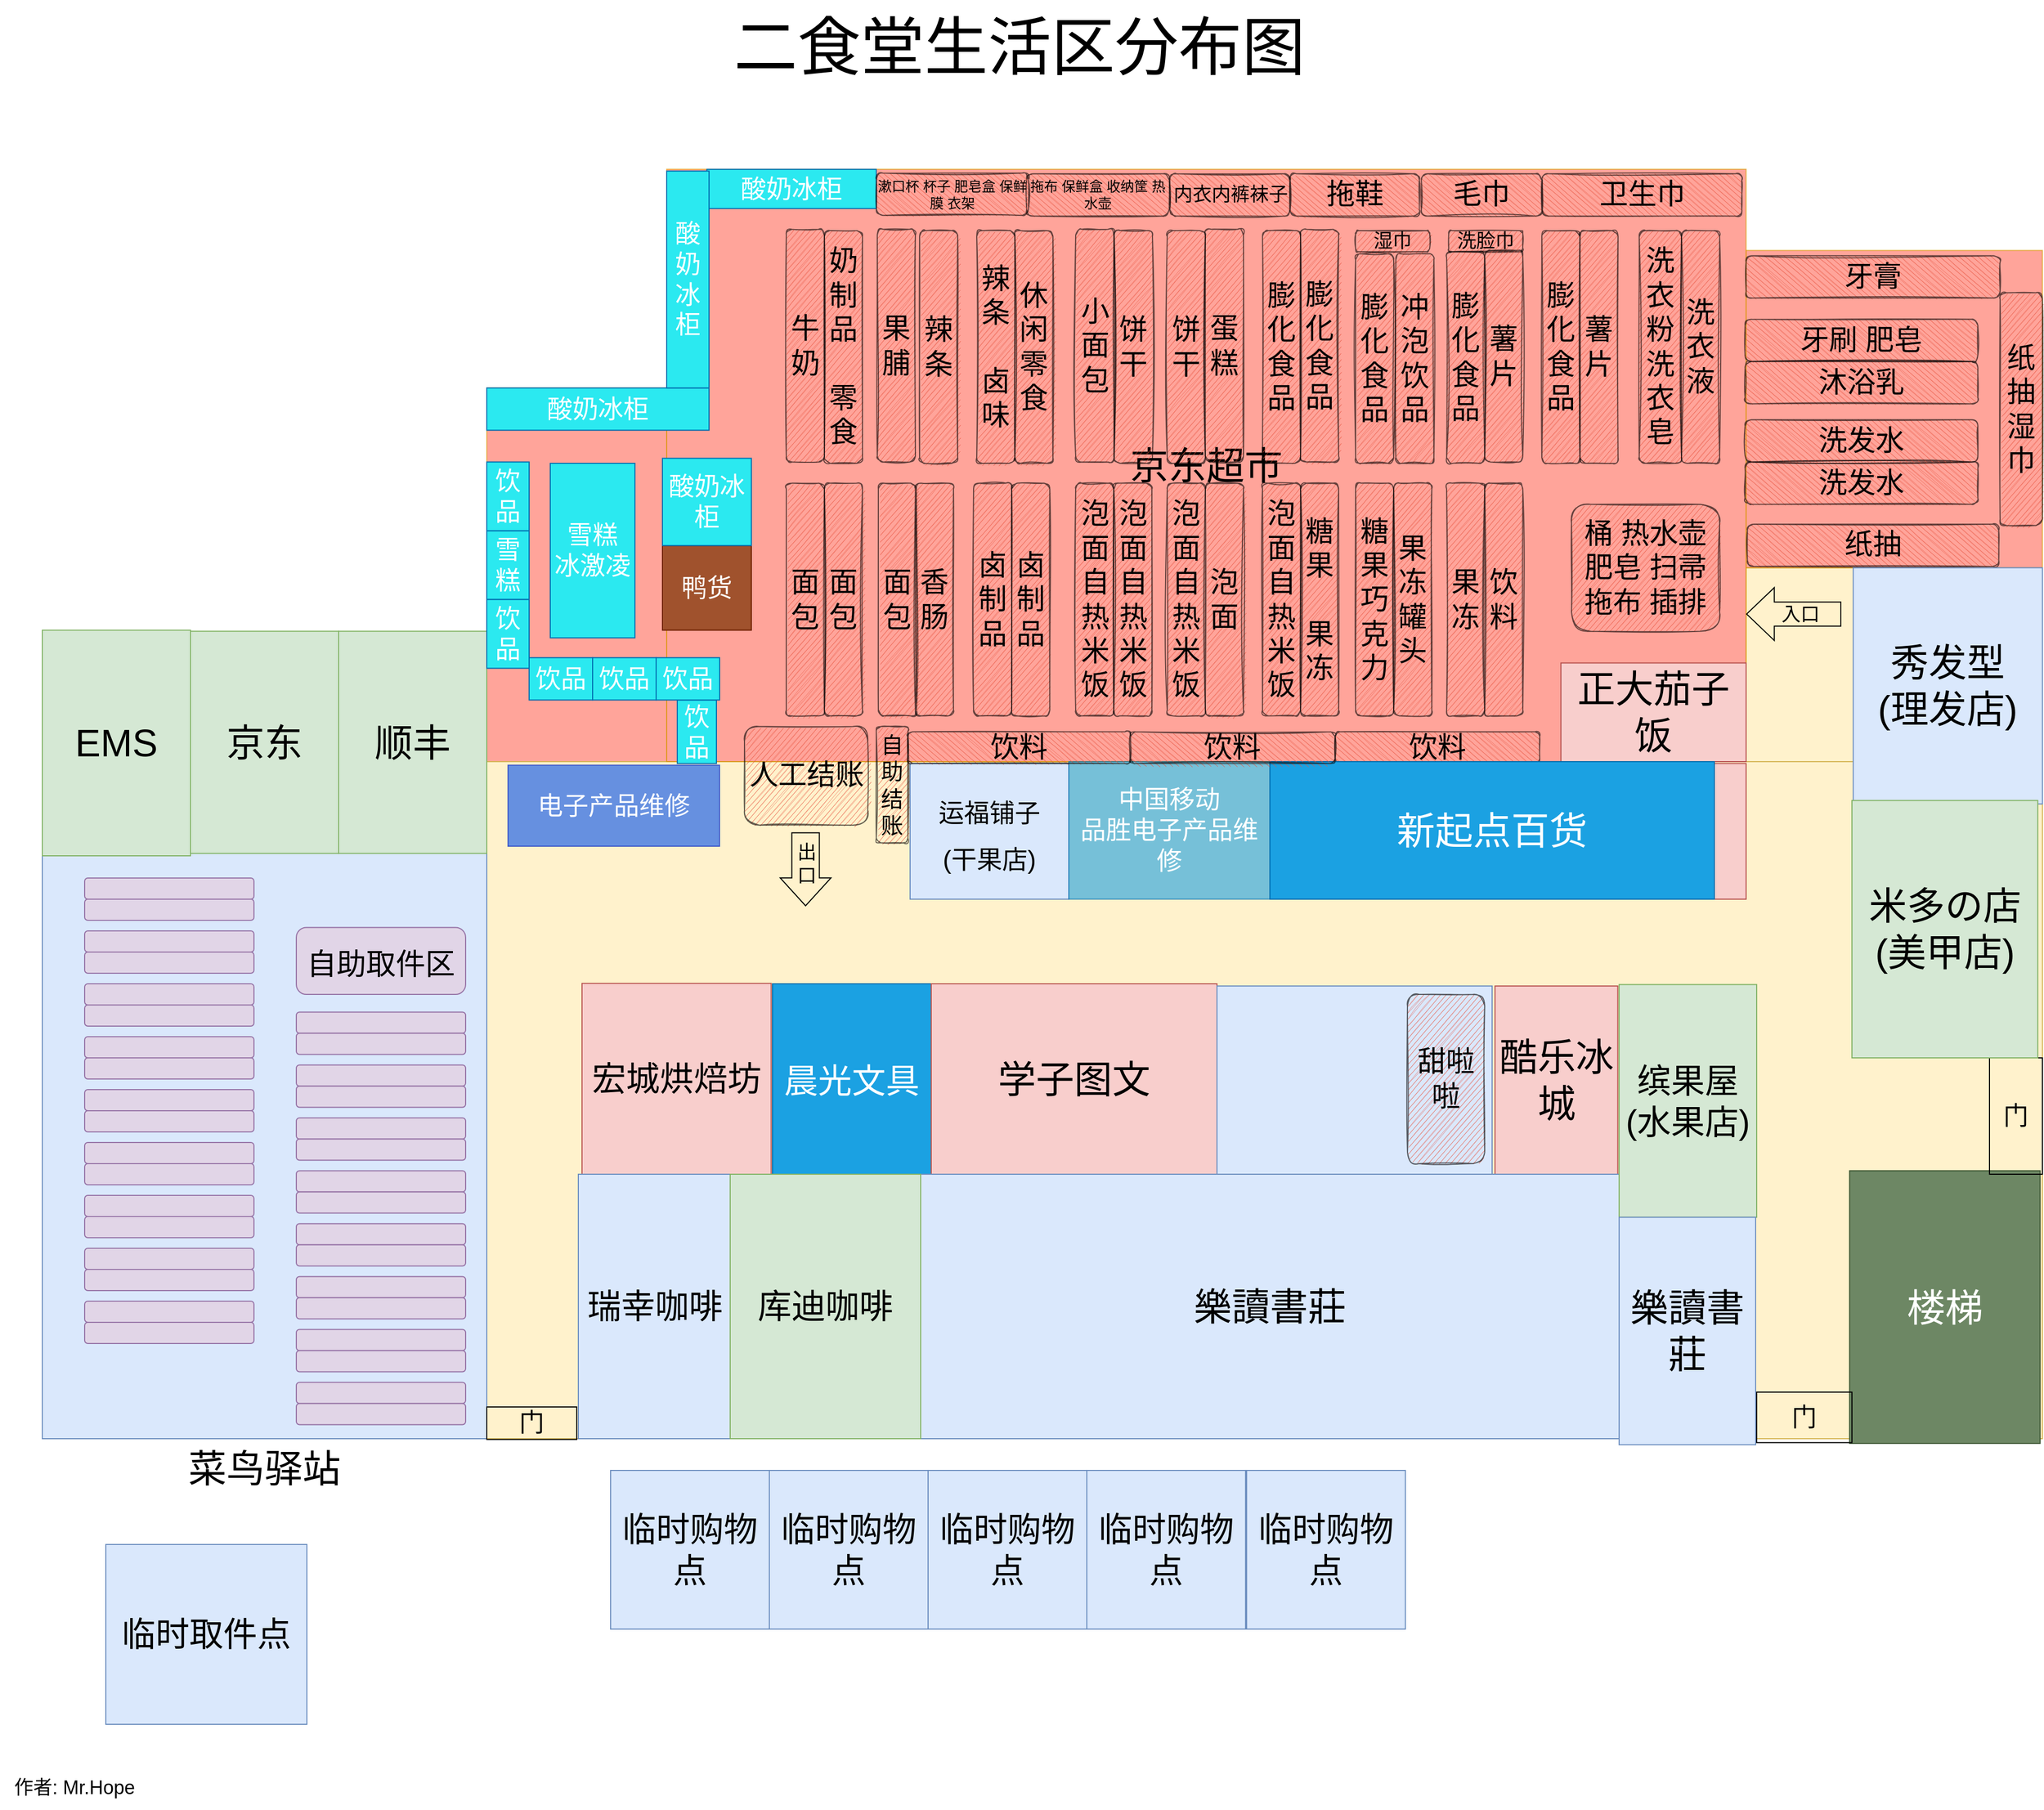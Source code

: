 <mxfile version="21.6.9" type="device">
  <diagram id="ftSBkCilWNvY00WkRWPh" name="第 1 页">
    <mxGraphModel dx="3053" dy="1843" grid="1" gridSize="10" guides="1" tooltips="1" connect="1" arrows="1" fold="1" page="1" pageScale="1" pageWidth="2000" pageHeight="1750" background="#FFFFFF" math="0" shadow="0">
      <root>
        <mxCell id="0" />
        <mxCell id="1" parent="0" />
        <mxCell id="GO4G7ff1l8cpLPmO6-v7-36" value="" style="rounded=0;whiteSpace=wrap;html=1;fontSize=36;fillColor=#FF6857;strokeColor=#d79b00;opacity=60;" parent="1" vertex="1">
          <mxGeometry x="480" y="406.72" width="170" height="373.28" as="geometry" />
        </mxCell>
        <mxCell id="KWFDjnMZD2PbxV3xAg0K-165" value="" style="rounded=0;whiteSpace=wrap;html=1;fillColor=#fff2cc;strokeColor=#d6b656;" parent="1" vertex="1">
          <mxGeometry x="1670" y="576.72" width="160" height="250" as="geometry" />
        </mxCell>
        <mxCell id="KWFDjnMZD2PbxV3xAg0K-2" value="" style="rounded=0;whiteSpace=wrap;html=1;fillColor=#fff2cc;strokeColor=#d6b656;" parent="1" vertex="1">
          <mxGeometry x="480" y="760" width="1470" height="640" as="geometry" />
        </mxCell>
        <mxCell id="KWFDjnMZD2PbxV3xAg0K-3" value="菜鸟驿站" style="rounded=0;whiteSpace=wrap;html=1;fillColor=#dae8fc;strokeColor=#6c8ebf;fontSize=36;labelPosition=center;verticalLabelPosition=bottom;align=center;verticalAlign=top;" parent="1" vertex="1">
          <mxGeometry x="60" y="640" width="420" height="760" as="geometry" />
        </mxCell>
        <mxCell id="KWFDjnMZD2PbxV3xAg0K-17" value="&lt;font style=&quot;font-size: 28px;&quot;&gt;自助取件区&lt;/font&gt;" style="rounded=1;whiteSpace=wrap;html=1;fontSize=36;fillColor=#e1d5e7;strokeColor=#9673a6;" parent="1" vertex="1">
          <mxGeometry x="300" y="916.72" width="160" height="63.28" as="geometry" />
        </mxCell>
        <mxCell id="KWFDjnMZD2PbxV3xAg0K-21" value="" style="rounded=1;whiteSpace=wrap;html=1;fontSize=36;fillColor=#e1d5e7;strokeColor=#9673a6;" parent="1" vertex="1">
          <mxGeometry x="300" y="996.72" width="160" height="20" as="geometry" />
        </mxCell>
        <mxCell id="KWFDjnMZD2PbxV3xAg0K-22" value="" style="rounded=1;whiteSpace=wrap;html=1;fontSize=36;fillColor=#e1d5e7;strokeColor=#9673a6;" parent="1" vertex="1">
          <mxGeometry x="300" y="1016.72" width="160" height="20" as="geometry" />
        </mxCell>
        <mxCell id="KWFDjnMZD2PbxV3xAg0K-23" value="" style="rounded=1;whiteSpace=wrap;html=1;fontSize=36;fillColor=#e1d5e7;strokeColor=#9673a6;" parent="1" vertex="1">
          <mxGeometry x="300" y="1046.72" width="160" height="20" as="geometry" />
        </mxCell>
        <mxCell id="KWFDjnMZD2PbxV3xAg0K-24" value="" style="rounded=1;whiteSpace=wrap;html=1;fontSize=36;fillColor=#e1d5e7;strokeColor=#9673a6;" parent="1" vertex="1">
          <mxGeometry x="300" y="1066.72" width="160" height="20" as="geometry" />
        </mxCell>
        <mxCell id="KWFDjnMZD2PbxV3xAg0K-25" value="" style="rounded=1;whiteSpace=wrap;html=1;fontSize=36;fillColor=#e1d5e7;strokeColor=#9673a6;" parent="1" vertex="1">
          <mxGeometry x="300" y="1096.72" width="160" height="20" as="geometry" />
        </mxCell>
        <mxCell id="KWFDjnMZD2PbxV3xAg0K-26" value="" style="rounded=1;whiteSpace=wrap;html=1;fontSize=36;fillColor=#e1d5e7;strokeColor=#9673a6;" parent="1" vertex="1">
          <mxGeometry x="300" y="1116.72" width="160" height="20" as="geometry" />
        </mxCell>
        <mxCell id="KWFDjnMZD2PbxV3xAg0K-29" value="" style="rounded=1;whiteSpace=wrap;html=1;fontSize=36;fillColor=#e1d5e7;strokeColor=#9673a6;" parent="1" vertex="1">
          <mxGeometry x="300" y="1146.72" width="160" height="20" as="geometry" />
        </mxCell>
        <mxCell id="KWFDjnMZD2PbxV3xAg0K-30" value="" style="rounded=1;whiteSpace=wrap;html=1;fontSize=36;fillColor=#e1d5e7;strokeColor=#9673a6;" parent="1" vertex="1">
          <mxGeometry x="300" y="1166.72" width="160" height="20" as="geometry" />
        </mxCell>
        <mxCell id="KWFDjnMZD2PbxV3xAg0K-33" value="京东" style="rounded=0;whiteSpace=wrap;html=1;fontSize=36;fillColor=#d5e8d4;strokeColor=#82b366;" parent="1" vertex="1">
          <mxGeometry x="200" y="636.72" width="140" height="210" as="geometry" />
        </mxCell>
        <mxCell id="KWFDjnMZD2PbxV3xAg0K-34" value="顺丰" style="rounded=0;whiteSpace=wrap;html=1;fontSize=36;fillColor=#d5e8d4;strokeColor=#82b366;" parent="1" vertex="1">
          <mxGeometry x="340" y="636.72" width="140" height="210" as="geometry" />
        </mxCell>
        <mxCell id="KWFDjnMZD2PbxV3xAg0K-36" value="宏城烘焙坊" style="rounded=0;whiteSpace=wrap;html=1;fontSize=32;fillColor=#f8cecc;strokeColor=#b85450;" parent="1" vertex="1">
          <mxGeometry x="570" y="969.61" width="178.75" height="180.39" as="geometry" />
        </mxCell>
        <mxCell id="KWFDjnMZD2PbxV3xAg0K-37" value="瑞幸咖啡" style="rounded=0;whiteSpace=wrap;html=1;fontSize=32;fillColor=#dae8fc;strokeColor=#6c8ebf;" parent="1" vertex="1">
          <mxGeometry x="566.5" y="1150" width="143.5" height="250" as="geometry" />
        </mxCell>
        <mxCell id="KWFDjnMZD2PbxV3xAg0K-38" value="京东超市" style="rounded=0;whiteSpace=wrap;html=1;fontSize=36;fillColor=#FF6857;strokeColor=#d79b00;opacity=60;" parent="1" vertex="1">
          <mxGeometry x="650" y="200" width="1020" height="560" as="geometry" />
        </mxCell>
        <mxCell id="KWFDjnMZD2PbxV3xAg0K-39" value="" style="shape=flexArrow;endArrow=classic;html=1;rounded=0;fontSize=36;endWidth=26.235;endSize=8.383;width=22.778;" parent="1" edge="1">
          <mxGeometry width="50" height="50" relative="1" as="geometry">
            <mxPoint x="1760" y="620.47" as="sourcePoint" />
            <mxPoint x="1670" y="620.47" as="targetPoint" />
          </mxGeometry>
        </mxCell>
        <mxCell id="KWFDjnMZD2PbxV3xAg0K-41" value="入口" style="edgeLabel;html=1;align=center;verticalAlign=middle;resizable=0;points=[];fontSize=18;labelBackgroundColor=none;" parent="KWFDjnMZD2PbxV3xAg0K-39" vertex="1" connectable="0">
          <mxGeometry x="0.305" relative="1" as="geometry">
            <mxPoint x="19" as="offset" />
          </mxGeometry>
        </mxCell>
        <mxCell id="KWFDjnMZD2PbxV3xAg0K-42" value="" style="shape=flexArrow;endArrow=classic;html=1;rounded=0;fontSize=36;endWidth=21;endSize=8.46;width=26;labelBackgroundColor=none;" parent="1" edge="1">
          <mxGeometry width="50" height="50" relative="1" as="geometry">
            <mxPoint x="781.25" y="826.72" as="sourcePoint" />
            <mxPoint x="781.25" y="896.72" as="targetPoint" />
          </mxGeometry>
        </mxCell>
        <mxCell id="KWFDjnMZD2PbxV3xAg0K-44" value="出&lt;br&gt;口" style="edgeLabel;html=1;align=center;verticalAlign=middle;resizable=0;points=[];fontSize=18;labelBackgroundColor=none;" parent="KWFDjnMZD2PbxV3xAg0K-42" vertex="1" connectable="0">
          <mxGeometry x="-0.491" y="2" relative="1" as="geometry">
            <mxPoint x="-2" y="12" as="offset" />
          </mxGeometry>
        </mxCell>
        <mxCell id="KWFDjnMZD2PbxV3xAg0K-47" value="EMS" style="rounded=0;whiteSpace=wrap;html=1;fontSize=36;fillColor=#d5e8d4;strokeColor=#82b366;" parent="1" vertex="1">
          <mxGeometry x="60" y="635.72" width="140" height="213.28" as="geometry" />
        </mxCell>
        <mxCell id="KWFDjnMZD2PbxV3xAg0K-49" value="" style="rounded=1;whiteSpace=wrap;html=1;fontSize=36;fillColor=#e1d5e7;strokeColor=#9673a6;" parent="1" vertex="1">
          <mxGeometry x="300" y="1196.72" width="160" height="20" as="geometry" />
        </mxCell>
        <mxCell id="KWFDjnMZD2PbxV3xAg0K-50" value="" style="rounded=1;whiteSpace=wrap;html=1;fontSize=36;fillColor=#e1d5e7;strokeColor=#9673a6;" parent="1" vertex="1">
          <mxGeometry x="300" y="1216.72" width="160" height="20" as="geometry" />
        </mxCell>
        <mxCell id="KWFDjnMZD2PbxV3xAg0K-51" value="" style="rounded=1;whiteSpace=wrap;html=1;fontSize=36;fillColor=#e1d5e7;strokeColor=#9673a6;" parent="1" vertex="1">
          <mxGeometry x="300" y="1246.72" width="160" height="20" as="geometry" />
        </mxCell>
        <mxCell id="KWFDjnMZD2PbxV3xAg0K-52" value="" style="rounded=1;whiteSpace=wrap;html=1;fontSize=36;fillColor=#e1d5e7;strokeColor=#9673a6;" parent="1" vertex="1">
          <mxGeometry x="300" y="1266.72" width="160" height="20" as="geometry" />
        </mxCell>
        <mxCell id="KWFDjnMZD2PbxV3xAg0K-53" value="" style="rounded=1;whiteSpace=wrap;html=1;fontSize=36;fillColor=#e1d5e7;strokeColor=#9673a6;" parent="1" vertex="1">
          <mxGeometry x="300" y="1296.72" width="160" height="20" as="geometry" />
        </mxCell>
        <mxCell id="KWFDjnMZD2PbxV3xAg0K-54" value="" style="rounded=1;whiteSpace=wrap;html=1;fontSize=36;fillColor=#e1d5e7;strokeColor=#9673a6;" parent="1" vertex="1">
          <mxGeometry x="300" y="1316.72" width="160" height="20" as="geometry" />
        </mxCell>
        <mxCell id="KWFDjnMZD2PbxV3xAg0K-76" value="" style="rounded=1;whiteSpace=wrap;html=1;fontSize=36;fillColor=#e1d5e7;strokeColor=#9673a6;" parent="1" vertex="1">
          <mxGeometry x="300" y="1346.72" width="160" height="20" as="geometry" />
        </mxCell>
        <mxCell id="KWFDjnMZD2PbxV3xAg0K-77" value="" style="rounded=1;whiteSpace=wrap;html=1;fontSize=36;fillColor=#e1d5e7;strokeColor=#9673a6;" parent="1" vertex="1">
          <mxGeometry x="300" y="1366.72" width="160" height="20" as="geometry" />
        </mxCell>
        <mxCell id="KWFDjnMZD2PbxV3xAg0K-79" value="" style="rounded=1;whiteSpace=wrap;html=1;fontSize=36;fillColor=#e1d5e7;strokeColor=#9673a6;" parent="1" vertex="1">
          <mxGeometry x="100" y="870" width="160" height="20" as="geometry" />
        </mxCell>
        <mxCell id="KWFDjnMZD2PbxV3xAg0K-80" value="" style="rounded=1;whiteSpace=wrap;html=1;fontSize=36;fillColor=#e1d5e7;strokeColor=#9673a6;" parent="1" vertex="1">
          <mxGeometry x="100" y="890" width="160" height="20" as="geometry" />
        </mxCell>
        <mxCell id="KWFDjnMZD2PbxV3xAg0K-81" value="" style="rounded=1;whiteSpace=wrap;html=1;fontSize=36;fillColor=#e1d5e7;strokeColor=#9673a6;" parent="1" vertex="1">
          <mxGeometry x="100" y="920" width="160" height="20" as="geometry" />
        </mxCell>
        <mxCell id="KWFDjnMZD2PbxV3xAg0K-82" value="" style="rounded=1;whiteSpace=wrap;html=1;fontSize=36;fillColor=#e1d5e7;strokeColor=#9673a6;" parent="1" vertex="1">
          <mxGeometry x="100" y="970" width="160" height="20" as="geometry" />
        </mxCell>
        <mxCell id="KWFDjnMZD2PbxV3xAg0K-83" value="" style="rounded=1;whiteSpace=wrap;html=1;fontSize=36;fillColor=#e1d5e7;strokeColor=#9673a6;" parent="1" vertex="1">
          <mxGeometry x="100" y="990" width="160" height="20" as="geometry" />
        </mxCell>
        <mxCell id="KWFDjnMZD2PbxV3xAg0K-84" value="" style="rounded=1;whiteSpace=wrap;html=1;fontSize=36;fillColor=#e1d5e7;strokeColor=#9673a6;" parent="1" vertex="1">
          <mxGeometry x="100" y="1020" width="160" height="20" as="geometry" />
        </mxCell>
        <mxCell id="KWFDjnMZD2PbxV3xAg0K-85" value="" style="rounded=1;whiteSpace=wrap;html=1;fontSize=36;fillColor=#e1d5e7;strokeColor=#9673a6;" parent="1" vertex="1">
          <mxGeometry x="100" y="1040" width="160" height="20" as="geometry" />
        </mxCell>
        <mxCell id="KWFDjnMZD2PbxV3xAg0K-86" value="" style="rounded=1;whiteSpace=wrap;html=1;fontSize=36;fillColor=#e1d5e7;strokeColor=#9673a6;" parent="1" vertex="1">
          <mxGeometry x="100" y="1070" width="160" height="20" as="geometry" />
        </mxCell>
        <mxCell id="KWFDjnMZD2PbxV3xAg0K-87" value="" style="rounded=1;whiteSpace=wrap;html=1;fontSize=36;fillColor=#e1d5e7;strokeColor=#9673a6;" parent="1" vertex="1">
          <mxGeometry x="100" y="1090" width="160" height="20" as="geometry" />
        </mxCell>
        <mxCell id="KWFDjnMZD2PbxV3xAg0K-89" value="" style="rounded=1;whiteSpace=wrap;html=1;fontSize=36;fillColor=#e1d5e7;strokeColor=#9673a6;" parent="1" vertex="1">
          <mxGeometry x="100" y="940" width="160" height="20" as="geometry" />
        </mxCell>
        <mxCell id="KWFDjnMZD2PbxV3xAg0K-90" value="" style="rounded=1;whiteSpace=wrap;html=1;fontSize=36;fillColor=#e1d5e7;strokeColor=#9673a6;" parent="1" vertex="1">
          <mxGeometry x="100" y="1120" width="160" height="20" as="geometry" />
        </mxCell>
        <mxCell id="KWFDjnMZD2PbxV3xAg0K-91" value="" style="rounded=1;whiteSpace=wrap;html=1;fontSize=36;fillColor=#e1d5e7;strokeColor=#9673a6;" parent="1" vertex="1">
          <mxGeometry x="100" y="1140" width="160" height="20" as="geometry" />
        </mxCell>
        <mxCell id="KWFDjnMZD2PbxV3xAg0K-92" value="" style="rounded=1;whiteSpace=wrap;html=1;fontSize=36;fillColor=#e1d5e7;strokeColor=#9673a6;" parent="1" vertex="1">
          <mxGeometry x="100" y="1170" width="160" height="20" as="geometry" />
        </mxCell>
        <mxCell id="KWFDjnMZD2PbxV3xAg0K-93" value="" style="rounded=1;whiteSpace=wrap;html=1;fontSize=36;fillColor=#e1d5e7;strokeColor=#9673a6;" parent="1" vertex="1">
          <mxGeometry x="100" y="1190" width="160" height="20" as="geometry" />
        </mxCell>
        <mxCell id="KWFDjnMZD2PbxV3xAg0K-94" value="" style="rounded=1;whiteSpace=wrap;html=1;fontSize=36;fillColor=#e1d5e7;strokeColor=#9673a6;" parent="1" vertex="1">
          <mxGeometry x="100" y="1220" width="160" height="20" as="geometry" />
        </mxCell>
        <mxCell id="KWFDjnMZD2PbxV3xAg0K-95" value="" style="rounded=1;whiteSpace=wrap;html=1;fontSize=36;fillColor=#e1d5e7;strokeColor=#9673a6;" parent="1" vertex="1">
          <mxGeometry x="100" y="1240" width="160" height="20" as="geometry" />
        </mxCell>
        <mxCell id="KWFDjnMZD2PbxV3xAg0K-96" value="" style="rounded=1;whiteSpace=wrap;html=1;fontSize=36;fillColor=#e1d5e7;strokeColor=#9673a6;" parent="1" vertex="1">
          <mxGeometry x="100" y="1270" width="160" height="20" as="geometry" />
        </mxCell>
        <mxCell id="KWFDjnMZD2PbxV3xAg0K-97" value="" style="rounded=1;whiteSpace=wrap;html=1;fontSize=36;fillColor=#e1d5e7;strokeColor=#9673a6;" parent="1" vertex="1">
          <mxGeometry x="100" y="1290" width="160" height="20" as="geometry" />
        </mxCell>
        <mxCell id="KWFDjnMZD2PbxV3xAg0K-117" value="&lt;font style=&quot;font-size: 18px;&quot;&gt;洗脸巾&lt;/font&gt;" style="rounded=1;whiteSpace=wrap;html=1;shadow=0;glass=0;sketch=1;fillStyle=auto;fontSize=18;fontColor=none;fillColor=#E85642;gradientColor=none;opacity=60;" parent="1" vertex="1">
          <mxGeometry x="1389" y="257.97" width="70" height="20" as="geometry" />
        </mxCell>
        <mxCell id="KWFDjnMZD2PbxV3xAg0K-118" value="膨化食品" style="rounded=1;whiteSpace=wrap;html=1;shadow=0;glass=0;sketch=1;fillStyle=auto;fontSize=27;fontColor=none;fillColor=#E85642;gradientColor=none;opacity=60;" parent="1" vertex="1">
          <mxGeometry x="1301" y="280" width="36" height="197.97" as="geometry" />
        </mxCell>
        <mxCell id="KWFDjnMZD2PbxV3xAg0K-128" value="" style="rounded=0;whiteSpace=wrap;html=1;fontSize=36;fillColor=#FF6857;strokeColor=#d79b00;opacity=60;" parent="1" vertex="1">
          <mxGeometry x="1670" y="276.72" width="280" height="300" as="geometry" />
        </mxCell>
        <mxCell id="KWFDjnMZD2PbxV3xAg0K-131" value="纸抽" style="rounded=1;whiteSpace=wrap;html=1;shadow=0;glass=0;sketch=1;fillStyle=auto;fontSize=27;fontColor=none;fillColor=#E85642;gradientColor=none;opacity=60;rotation=90;horizontal=0;" parent="1" vertex="1">
          <mxGeometry x="1770" y="436.72" width="40" height="237.5" as="geometry" />
        </mxCell>
        <mxCell id="KWFDjnMZD2PbxV3xAg0K-133" value="牙膏" style="rounded=1;whiteSpace=wrap;html=1;shadow=0;glass=0;sketch=1;fillStyle=auto;fontSize=27;fontColor=none;fillColor=#E85642;gradientColor=none;opacity=60;rotation=90;horizontal=0;" parent="1" vertex="1">
          <mxGeometry x="1770" y="181.72" width="40" height="240" as="geometry" />
        </mxCell>
        <mxCell id="KWFDjnMZD2PbxV3xAg0K-134" value="洗发水" style="rounded=1;whiteSpace=wrap;html=1;shadow=0;glass=0;sketch=1;fillStyle=auto;fontSize=27;fontColor=none;fillColor=#E85642;gradientColor=none;opacity=60;rotation=90;horizontal=0;" parent="1" vertex="1">
          <mxGeometry x="1759" y="386.72" width="40" height="220" as="geometry" />
        </mxCell>
        <mxCell id="KWFDjnMZD2PbxV3xAg0K-137" value="纸抽 湿巾" style="rounded=1;whiteSpace=wrap;html=1;shadow=0;glass=0;sketch=1;fillStyle=auto;fontSize=27;fontColor=none;fillColor=#E85642;gradientColor=none;opacity=60;" parent="1" vertex="1">
          <mxGeometry x="1910" y="316.72" width="40" height="220" as="geometry" />
        </mxCell>
        <mxCell id="KWFDjnMZD2PbxV3xAg0K-139" value="卫生巾" style="rounded=1;whiteSpace=wrap;html=1;shadow=0;glass=0;sketch=1;fillStyle=auto;fontSize=27;fontColor=none;fillColor=#E85642;gradientColor=none;opacity=60;rotation=90;horizontal=0;" parent="1" vertex="1">
          <mxGeometry x="1551.73" y="130" width="40" height="188.44" as="geometry" />
        </mxCell>
        <mxCell id="KWFDjnMZD2PbxV3xAg0K-140" value="毛巾" style="rounded=1;whiteSpace=wrap;html=1;shadow=0;glass=0;sketch=1;fillStyle=auto;fontSize=27;fontColor=none;fillColor=#E85642;gradientColor=none;opacity=60;rotation=90;horizontal=0;" parent="1" vertex="1">
          <mxGeometry x="1400" y="167.34" width="40" height="113.75" as="geometry" />
        </mxCell>
        <mxCell id="KWFDjnMZD2PbxV3xAg0K-141" value="拖布 保鲜盒 收纳筐 热水壶" style="rounded=1;whiteSpace=wrap;html=1;shadow=0;glass=0;sketch=1;fillStyle=auto;fontSize=13;fontColor=none;fillColor=#E85642;gradientColor=none;opacity=60;rotation=90;horizontal=0;" parent="1" vertex="1">
          <mxGeometry x="1037.5" y="156.88" width="40" height="134.68" as="geometry" />
        </mxCell>
        <mxCell id="KWFDjnMZD2PbxV3xAg0K-150" value="&lt;font style=&quot;font-size: 32px;&quot;&gt;晨光文具&lt;/font&gt;" style="rounded=0;whiteSpace=wrap;html=1;labelBackgroundColor=none;fontSize=36;fillColor=#1ba1e2;strokeColor=#006EAF;arcSize=29;fontColor=#ffffff;" parent="1" vertex="1">
          <mxGeometry x="750" y="970" width="150" height="180" as="geometry" />
        </mxCell>
        <mxCell id="KWFDjnMZD2PbxV3xAg0K-151" value="&lt;font style=&quot;font-size: 36px;&quot;&gt;学子图文&lt;/font&gt;" style="rounded=0;whiteSpace=wrap;html=1;labelBackgroundColor=none;fontSize=36;fillColor=#f8cecc;strokeColor=#b85450;arcSize=29;" parent="1" vertex="1">
          <mxGeometry x="900" y="970" width="270" height="180" as="geometry" />
        </mxCell>
        <mxCell id="KWFDjnMZD2PbxV3xAg0K-152" value="&lt;font style=&quot;font-size: 36px;&quot;&gt;酷乐冰城&lt;/font&gt;" style="rounded=0;whiteSpace=wrap;html=1;labelBackgroundColor=none;fontSize=36;fillColor=#f8cecc;strokeColor=#b85450;arcSize=29;" parent="1" vertex="1">
          <mxGeometry x="1432.73" y="972.08" width="116" height="177.92" as="geometry" />
        </mxCell>
        <mxCell id="KWFDjnMZD2PbxV3xAg0K-153" value="&lt;font style=&quot;font-size: 36px;&quot;&gt;秀发型&lt;br&gt;(理发店)&lt;br&gt;&lt;/font&gt;" style="rounded=0;whiteSpace=wrap;html=1;labelBackgroundColor=none;fontSize=36;fillColor=#dae8fc;strokeColor=#6c8ebf;arcSize=29;" parent="1" vertex="1">
          <mxGeometry x="1771.25" y="576.72" width="178.75" height="223.28" as="geometry" />
        </mxCell>
        <mxCell id="KWFDjnMZD2PbxV3xAg0K-154" value="楼梯" style="rounded=0;whiteSpace=wrap;html=1;labelBackgroundColor=none;fontSize=36;fillColor=#6d8764;strokeColor=#3A5431;arcSize=29;fontColor=#ffffff;" parent="1" vertex="1">
          <mxGeometry x="1767.81" y="1146.72" width="180" height="257.72" as="geometry" />
        </mxCell>
        <mxCell id="KWFDjnMZD2PbxV3xAg0K-155" value="樂讀書莊" style="rounded=0;whiteSpace=wrap;html=1;labelBackgroundColor=none;fontSize=36;fillColor=#dae8fc;strokeColor=#6c8ebf;" parent="1" vertex="1">
          <mxGeometry x="890" y="1150" width="660" height="250" as="geometry" />
        </mxCell>
        <mxCell id="KWFDjnMZD2PbxV3xAg0K-156" value="" style="rounded=0;whiteSpace=wrap;html=1;labelBackgroundColor=none;fontSize=36;fillColor=#dae8fc;strokeColor=#6c8ebf;" parent="1" vertex="1">
          <mxGeometry x="1170" y="972.08" width="260" height="177.92" as="geometry" />
        </mxCell>
        <mxCell id="KWFDjnMZD2PbxV3xAg0K-157" value="&lt;font style=&quot;font-size: 24px;&quot;&gt;运福铺子&lt;br&gt;(干果店)&lt;/font&gt;" style="rounded=0;whiteSpace=wrap;html=1;labelBackgroundColor=none;fontSize=36;fillColor=#dae8fc;strokeColor=#6c8ebf;" parent="1" vertex="1">
          <mxGeometry x="880" y="761.72" width="150" height="128.28" as="geometry" />
        </mxCell>
        <mxCell id="KWFDjnMZD2PbxV3xAg0K-158" value="&lt;font style=&quot;font-size: 32px;&quot;&gt;缤果屋&lt;br style=&quot;font-size: 32px;&quot;&gt;(水果店)&lt;br style=&quot;font-size: 32px;&quot;&gt;&lt;/font&gt;" style="rounded=0;whiteSpace=wrap;html=1;labelBackgroundColor=none;fontSize=32;fillColor=#d5e8d4;strokeColor=#82b366;arcSize=29;" parent="1" vertex="1">
          <mxGeometry x="1550" y="970.72" width="130" height="220" as="geometry" />
        </mxCell>
        <mxCell id="KWFDjnMZD2PbxV3xAg0K-160" value="雪糕&lt;br style=&quot;font-size: 24px;&quot;&gt;冰激凌" style="rounded=0;whiteSpace=wrap;html=1;shadow=0;glass=0;sketch=0;fillStyle=auto;fontSize=24;fontColor=#ffffff;fillColor=#2BE9F0;strokeColor=#006EAF;" parent="1" vertex="1">
          <mxGeometry x="540" y="477.97" width="80" height="165" as="geometry" />
        </mxCell>
        <mxCell id="KWFDjnMZD2PbxV3xAg0K-166" value="酸奶冰柜" style="rounded=0;whiteSpace=wrap;html=1;shadow=0;glass=0;sketch=0;fillStyle=auto;fontSize=24;fontColor=#ffffff;fillColor=#2BE9F0;strokeColor=#006EAF;" parent="1" vertex="1">
          <mxGeometry x="480" y="406.72" width="210" height="40" as="geometry" />
        </mxCell>
        <mxCell id="KWFDjnMZD2PbxV3xAg0K-167" value="酸奶冰柜" style="rounded=0;whiteSpace=wrap;html=1;shadow=0;glass=0;sketch=0;fillStyle=auto;fontSize=24;fontColor=#ffffff;fillColor=#2BE9F0;strokeColor=#006EAF;" parent="1" vertex="1">
          <mxGeometry x="688" y="200.1" width="160" height="37" as="geometry" />
        </mxCell>
        <mxCell id="KWFDjnMZD2PbxV3xAg0K-168" value="洗衣液" style="rounded=1;whiteSpace=wrap;html=1;shadow=0;glass=0;sketch=1;fillStyle=auto;fontSize=27;fontColor=none;fillColor=#E85642;gradientColor=none;opacity=60;" parent="1" vertex="1">
          <mxGeometry x="1609" y="257.97" width="36" height="220" as="geometry" />
        </mxCell>
        <mxCell id="KWFDjnMZD2PbxV3xAg0K-170" value="桶 热水壶 肥皂 扫帚 拖布 插排" style="rounded=1;whiteSpace=wrap;html=1;shadow=0;glass=0;sketch=1;fillStyle=auto;fontSize=27;fontColor=none;fillColor=#E85642;gradientColor=none;opacity=60;" parent="1" vertex="1">
          <mxGeometry x="1505" y="516.72" width="140" height="120" as="geometry" />
        </mxCell>
        <mxCell id="KWFDjnMZD2PbxV3xAg0K-172" value="&lt;font style=&quot;font-size: 24px;&quot;&gt;中国移动&lt;br&gt;品胜电子产品维修&lt;/font&gt;" style="rounded=0;whiteSpace=wrap;html=1;labelBackgroundColor=none;fontSize=24;fillColor=#1ba1e2;opacity=60;strokeColor=#006EAF;arcSize=29;fontColor=#ffffff;" parent="1" vertex="1">
          <mxGeometry x="1030" y="760" width="190" height="130" as="geometry" />
        </mxCell>
        <mxCell id="KWFDjnMZD2PbxV3xAg0K-173" value="库迪咖啡" style="rounded=0;whiteSpace=wrap;html=1;fontSize=32;fillColor=#d5e8d4;strokeColor=#82b366;" parent="1" vertex="1">
          <mxGeometry x="710" y="1150" width="180" height="250" as="geometry" />
        </mxCell>
        <mxCell id="KWFDjnMZD2PbxV3xAg0K-175" value="&lt;font style=&quot;font-size: 60px;&quot;&gt;二食堂生活区分布图&lt;/font&gt;" style="text;html=1;resizable=0;autosize=1;align=center;verticalAlign=middle;points=[];fillColor=none;strokeColor=none;rounded=0;fontSize=36;" parent="1" vertex="1">
          <mxGeometry x="702.68" y="40" width="560" height="90" as="geometry" />
        </mxCell>
        <mxCell id="KWFDjnMZD2PbxV3xAg0K-192" value="门" style="rounded=0;whiteSpace=wrap;html=1;glass=1;labelBackgroundColor=none;sketch=0;fontSize=24;fillColor=none;" parent="1" vertex="1">
          <mxGeometry x="1900" y="1040" width="50" height="110" as="geometry" />
        </mxCell>
        <mxCell id="KWFDjnMZD2PbxV3xAg0K-193" value="门" style="rounded=0;whiteSpace=wrap;html=1;glass=1;labelBackgroundColor=none;sketch=0;fontSize=24;fillColor=none;" parent="1" vertex="1">
          <mxGeometry x="1680" y="1356" width="90" height="47.72" as="geometry" />
        </mxCell>
        <mxCell id="KWFDjnMZD2PbxV3xAg0K-194" value="门" style="rounded=0;whiteSpace=wrap;html=1;glass=1;labelBackgroundColor=none;sketch=0;fontSize=24;fillColor=none;" parent="1" vertex="1">
          <mxGeometry x="480" y="1370" width="85" height="30.72" as="geometry" />
        </mxCell>
        <mxCell id="GO4G7ff1l8cpLPmO6-v7-1" value="米多の店&lt;br&gt;(美甲店)" style="rounded=0;whiteSpace=wrap;html=1;labelBackgroundColor=none;fontSize=36;fillColor=#d5e8d4;strokeColor=#82b366;arcSize=29;" parent="1" vertex="1">
          <mxGeometry x="1770" y="796.72" width="175.63" height="243.28" as="geometry" />
        </mxCell>
        <mxCell id="GO4G7ff1l8cpLPmO6-v7-2" value="" style="rounded=0;whiteSpace=wrap;html=1;fontSize=36;fillColor=#f8cecc;strokeColor=#b85450;" parent="1" vertex="1">
          <mxGeometry x="1640" y="761.72" width="30" height="128.28" as="geometry" />
        </mxCell>
        <mxCell id="KWFDjnMZD2PbxV3xAg0K-146" value="正大茄子饭" style="rounded=0;whiteSpace=wrap;html=1;fontSize=36;fillColor=#f8cecc;strokeColor=#b85450;" parent="1" vertex="1">
          <mxGeometry x="1495" y="666.72" width="175" height="93.28" as="geometry" />
        </mxCell>
        <mxCell id="GO4G7ff1l8cpLPmO6-v7-4" value="洗发水" style="rounded=1;whiteSpace=wrap;html=1;shadow=0;glass=0;sketch=1;fillStyle=auto;fontSize=27;fontColor=none;fillColor=#E85642;gradientColor=none;opacity=60;rotation=90;horizontal=0;" parent="1" vertex="1">
          <mxGeometry x="1759" y="346.72" width="40" height="220" as="geometry" />
        </mxCell>
        <mxCell id="GO4G7ff1l8cpLPmO6-v7-5" value="沐浴乳" style="rounded=1;whiteSpace=wrap;html=1;shadow=0;glass=0;sketch=1;fillStyle=auto;fontSize=27;fontColor=none;fillColor=#E85642;gradientColor=none;opacity=60;rotation=90;horizontal=0;" parent="1" vertex="1">
          <mxGeometry x="1759" y="291.72" width="40" height="220" as="geometry" />
        </mxCell>
        <mxCell id="GO4G7ff1l8cpLPmO6-v7-6" value="牙刷 肥皂" style="rounded=1;whiteSpace=wrap;html=1;shadow=0;glass=0;sketch=1;fillStyle=auto;fontSize=27;fontColor=none;fillColor=#E85642;gradientColor=none;opacity=60;rotation=90;horizontal=0;" parent="1" vertex="1">
          <mxGeometry x="1759" y="251.72" width="40" height="220" as="geometry" />
        </mxCell>
        <mxCell id="GO4G7ff1l8cpLPmO6-v7-7" value="洗衣粉洗衣皂" style="rounded=1;whiteSpace=wrap;html=1;shadow=0;glass=0;sketch=1;fillStyle=auto;fontSize=27;fontColor=none;fillColor=#E85642;gradientColor=none;opacity=60;aspect=fixed;" parent="1" vertex="1">
          <mxGeometry x="1569" y="257.97" width="40" height="220" as="geometry" />
        </mxCell>
        <mxCell id="GO4G7ff1l8cpLPmO6-v7-8" value="薯片" style="rounded=1;whiteSpace=wrap;html=1;shadow=0;glass=0;sketch=1;fillStyle=auto;fontSize=27;fontColor=none;fillColor=#E85642;gradientColor=none;opacity=60;" parent="1" vertex="1">
          <mxGeometry x="1513" y="257.97" width="36" height="220" as="geometry" />
        </mxCell>
        <mxCell id="GO4G7ff1l8cpLPmO6-v7-9" value="膨化食品" style="rounded=1;whiteSpace=wrap;html=1;shadow=0;glass=0;sketch=1;fillStyle=auto;fontSize=27;fontColor=none;fillColor=#E85642;gradientColor=none;opacity=60;" parent="1" vertex="1">
          <mxGeometry x="1477" y="257.97" width="36" height="220" as="geometry" />
        </mxCell>
        <mxCell id="GO4G7ff1l8cpLPmO6-v7-10" value="薯片" style="rounded=1;whiteSpace=wrap;html=1;shadow=0;glass=0;sketch=1;fillStyle=auto;fontSize=27;fontColor=none;fillColor=#E85642;gradientColor=none;opacity=60;" parent="1" vertex="1">
          <mxGeometry x="1423" y="276.72" width="36" height="200" as="geometry" />
        </mxCell>
        <mxCell id="GO4G7ff1l8cpLPmO6-v7-11" value="膨化食品" style="rounded=1;whiteSpace=wrap;html=1;shadow=0;glass=0;sketch=1;fillStyle=auto;fontSize=27;fontColor=none;fillColor=#E85642;gradientColor=none;opacity=60;" parent="1" vertex="1">
          <mxGeometry x="1387" y="277.97" width="36" height="200" as="geometry" />
        </mxCell>
        <mxCell id="GO4G7ff1l8cpLPmO6-v7-13" value="冲泡饮品" style="rounded=1;whiteSpace=wrap;html=1;shadow=0;glass=0;sketch=1;fillStyle=auto;fontSize=27;fontColor=none;fillColor=#E85642;gradientColor=none;opacity=60;" parent="1" vertex="1">
          <mxGeometry x="1339" y="280" width="36" height="197.97" as="geometry" />
        </mxCell>
        <mxCell id="GO4G7ff1l8cpLPmO6-v7-14" value="膨化食品" style="rounded=1;whiteSpace=wrap;html=1;shadow=0;glass=0;sketch=1;fillStyle=auto;fontSize=27;fontColor=none;fillColor=#E85642;gradientColor=none;opacity=60;" parent="1" vertex="1">
          <mxGeometry x="1249" y="256.72" width="36" height="220" as="geometry" />
        </mxCell>
        <mxCell id="GO4G7ff1l8cpLPmO6-v7-16" value="拖鞋" style="rounded=1;whiteSpace=wrap;html=1;shadow=0;glass=0;sketch=1;fillStyle=auto;fontSize=27;fontColor=none;fillColor=#E85642;gradientColor=none;opacity=60;rotation=90;horizontal=0;" parent="1" vertex="1">
          <mxGeometry x="1280" y="162.97" width="40" height="122.5" as="geometry" />
        </mxCell>
        <mxCell id="GO4G7ff1l8cpLPmO6-v7-17" value="内衣内裤袜子" style="rounded=1;whiteSpace=wrap;html=1;shadow=0;glass=0;sketch=1;fillStyle=auto;fontSize=18;fontColor=none;fillColor=#E85642;gradientColor=none;opacity=60;rotation=90;horizontal=0;" parent="1" vertex="1">
          <mxGeometry x="1162.38" y="167.35" width="40" height="113.75" as="geometry" />
        </mxCell>
        <mxCell id="GO4G7ff1l8cpLPmO6-v7-18" value="膨化食品" style="rounded=1;whiteSpace=wrap;html=1;shadow=0;glass=0;sketch=1;fillStyle=auto;fontSize=27;fontColor=none;fillColor=#E85642;gradientColor=none;opacity=60;" parent="1" vertex="1">
          <mxGeometry x="1213" y="257.97" width="36" height="220" as="geometry" />
        </mxCell>
        <mxCell id="GO4G7ff1l8cpLPmO6-v7-19" value="蛋糕" style="rounded=1;whiteSpace=wrap;html=1;shadow=0;glass=0;sketch=1;fillStyle=auto;fontSize=27;fontColor=none;fillColor=#E85642;gradientColor=none;opacity=60;" parent="1" vertex="1">
          <mxGeometry x="1159" y="256.72" width="36" height="220" as="geometry" />
        </mxCell>
        <mxCell id="GO4G7ff1l8cpLPmO6-v7-20" value="饼干" style="rounded=1;whiteSpace=wrap;html=1;shadow=0;glass=0;sketch=1;fillStyle=auto;fontSize=27;fontColor=none;fillColor=#E85642;gradientColor=none;opacity=60;" parent="1" vertex="1">
          <mxGeometry x="1123" y="257.97" width="36" height="220" as="geometry" />
        </mxCell>
        <mxCell id="GO4G7ff1l8cpLPmO6-v7-21" value="饼干" style="rounded=1;whiteSpace=wrap;html=1;shadow=0;glass=0;sketch=1;fillStyle=auto;fontSize=27;fontColor=none;fillColor=#E85642;gradientColor=none;opacity=60;" parent="1" vertex="1">
          <mxGeometry x="1073" y="257.97" width="36" height="220" as="geometry" />
        </mxCell>
        <mxCell id="GO4G7ff1l8cpLPmO6-v7-22" value="小面包" style="rounded=1;whiteSpace=wrap;html=1;shadow=0;glass=0;sketch=1;fillStyle=auto;fontSize=27;fontColor=none;fillColor=#E85642;gradientColor=none;opacity=60;" parent="1" vertex="1">
          <mxGeometry x="1036.5" y="256.72" width="36" height="220" as="geometry" />
        </mxCell>
        <mxCell id="GO4G7ff1l8cpLPmO6-v7-23" value="休闲零食" style="rounded=1;whiteSpace=wrap;html=1;shadow=0;glass=0;sketch=1;fillStyle=auto;fontSize=27;fontColor=none;fillColor=#E85642;gradientColor=none;opacity=60;" parent="1" vertex="1">
          <mxGeometry x="979" y="257.97" width="36" height="220" as="geometry" />
        </mxCell>
        <mxCell id="GO4G7ff1l8cpLPmO6-v7-24" value="辣条&lt;br&gt;&lt;br&gt;卤味" style="rounded=1;whiteSpace=wrap;html=1;shadow=0;glass=0;sketch=1;fillStyle=auto;fontSize=27;fontColor=none;fillColor=#E85642;gradientColor=none;opacity=60;" parent="1" vertex="1">
          <mxGeometry x="943" y="257.97" width="36" height="220" as="geometry" />
        </mxCell>
        <mxCell id="GO4G7ff1l8cpLPmO6-v7-25" value="辣条" style="rounded=1;whiteSpace=wrap;html=1;shadow=0;glass=0;sketch=1;fillStyle=auto;fontSize=27;fontColor=none;fillColor=#E85642;gradientColor=none;opacity=60;" parent="1" vertex="1">
          <mxGeometry x="889" y="257.97" width="36" height="220" as="geometry" />
        </mxCell>
        <mxCell id="GO4G7ff1l8cpLPmO6-v7-26" value="漱口杯 杯子 肥皂盒 保鲜膜 衣架" style="rounded=1;whiteSpace=wrap;html=1;shadow=0;glass=0;sketch=1;fillStyle=auto;fontSize=13;fontColor=none;fillColor=#E85642;gradientColor=none;opacity=60;rotation=90;horizontal=0;" parent="1" vertex="1">
          <mxGeometry x="900" y="151.72" width="40" height="143.75" as="geometry" />
        </mxCell>
        <mxCell id="GO4G7ff1l8cpLPmO6-v7-27" value="果脯" style="rounded=1;whiteSpace=wrap;html=1;shadow=0;glass=0;sketch=1;fillStyle=auto;fontSize=27;fontColor=none;fillColor=#E85642;gradientColor=none;opacity=60;" parent="1" vertex="1">
          <mxGeometry x="849" y="256.72" width="36" height="220" as="geometry" />
        </mxCell>
        <mxCell id="GO4G7ff1l8cpLPmO6-v7-28" value="奶制品&lt;br&gt;&lt;br&gt;零食" style="rounded=1;whiteSpace=wrap;html=1;shadow=0;glass=0;sketch=1;fillStyle=auto;fontSize=27;fontColor=none;fillColor=#E85642;gradientColor=none;opacity=60;" parent="1" vertex="1">
          <mxGeometry x="799" y="257.97" width="36" height="220" as="geometry" />
        </mxCell>
        <mxCell id="GO4G7ff1l8cpLPmO6-v7-30" value="牛奶" style="rounded=1;whiteSpace=wrap;html=1;shadow=0;glass=0;sketch=1;fillStyle=auto;fontSize=27;fontColor=none;fillColor=#E85642;gradientColor=none;opacity=60;" parent="1" vertex="1">
          <mxGeometry x="763" y="256.72" width="36" height="220" as="geometry" />
        </mxCell>
        <mxCell id="GO4G7ff1l8cpLPmO6-v7-31" value="酸奶冰柜" style="rounded=0;whiteSpace=wrap;html=1;shadow=0;glass=0;sketch=0;fillStyle=auto;fontSize=24;fontColor=#ffffff;fillColor=#2BE9F0;strokeColor=#006EAF;" parent="1" vertex="1">
          <mxGeometry x="650" y="201.72" width="40" height="205" as="geometry" />
        </mxCell>
        <mxCell id="GO4G7ff1l8cpLPmO6-v7-34" value="雪糕" style="rounded=0;whiteSpace=wrap;html=1;shadow=0;glass=0;sketch=0;fillStyle=auto;fontSize=24;fontColor=#ffffff;fillColor=#2BE9F0;strokeColor=#006EAF;" parent="1" vertex="1">
          <mxGeometry x="480" y="541.72" width="40" height="65" as="geometry" />
        </mxCell>
        <mxCell id="GO4G7ff1l8cpLPmO6-v7-35" value="饮品" style="rounded=0;whiteSpace=wrap;html=1;shadow=0;glass=0;sketch=0;fillStyle=auto;fontSize=24;fontColor=#ffffff;fillColor=#2BE9F0;strokeColor=#006EAF;" parent="1" vertex="1">
          <mxGeometry x="480" y="606.72" width="40" height="65" as="geometry" />
        </mxCell>
        <mxCell id="GO4G7ff1l8cpLPmO6-v7-38" value="鸭货" style="rounded=0;whiteSpace=wrap;html=1;shadow=0;glass=0;sketch=0;fillStyle=auto;fontSize=24;fontColor=#ffffff;fillColor=#a0522d;strokeColor=#6D1F00;" parent="1" vertex="1">
          <mxGeometry x="646" y="555.72" width="84" height="80" as="geometry" />
        </mxCell>
        <mxCell id="GO4G7ff1l8cpLPmO6-v7-39" value="酸奶冰柜" style="rounded=0;whiteSpace=wrap;html=1;shadow=0;glass=0;sketch=0;fillStyle=auto;fontSize=24;fontColor=#ffffff;fillColor=#2BE9F0;strokeColor=#006EAF;" parent="1" vertex="1">
          <mxGeometry x="646" y="473.22" width="84" height="82.5" as="geometry" />
        </mxCell>
        <mxCell id="GO4G7ff1l8cpLPmO6-v7-42" value="自助结账" style="rounded=1;whiteSpace=wrap;html=1;shadow=0;glass=0;sketch=1;fillStyle=auto;fontSize=21;fontColor=none;fillColor=#E85642;gradientColor=none;opacity=60;" parent="1" vertex="1">
          <mxGeometry x="848" y="726.72" width="30" height="110" as="geometry" />
        </mxCell>
        <mxCell id="GO4G7ff1l8cpLPmO6-v7-43" value="人工结账" style="rounded=1;whiteSpace=wrap;html=1;shadow=0;glass=0;sketch=1;fillStyle=auto;fontSize=27;fontColor=none;fillColor=#E85642;gradientColor=none;opacity=60;" parent="1" vertex="1">
          <mxGeometry x="723.5" y="726.72" width="116.5" height="93.28" as="geometry" />
        </mxCell>
        <mxCell id="GO4G7ff1l8cpLPmO6-v7-44" value="饮品" style="rounded=0;whiteSpace=wrap;html=1;shadow=0;glass=0;sketch=0;fillStyle=auto;fontSize=24;fontColor=#ffffff;fillColor=#2BE9F0;strokeColor=#006EAF;" parent="1" vertex="1">
          <mxGeometry x="660" y="701.72" width="37" height="60" as="geometry" />
        </mxCell>
        <mxCell id="GO4G7ff1l8cpLPmO6-v7-46" value="饮品" style="rounded=0;whiteSpace=wrap;html=1;shadow=0;glass=0;sketch=0;fillStyle=auto;fontSize=24;fontColor=#ffffff;fillColor=#2BE9F0;strokeColor=#006EAF;" parent="1" vertex="1">
          <mxGeometry x="640" y="661.72" width="60" height="40" as="geometry" />
        </mxCell>
        <mxCell id="GO4G7ff1l8cpLPmO6-v7-50" value="面包" style="rounded=1;whiteSpace=wrap;html=1;shadow=0;glass=0;sketch=1;fillStyle=auto;fontSize=27;fontColor=none;fillColor=#E85642;gradientColor=none;opacity=60;" parent="1" vertex="1">
          <mxGeometry x="763" y="496.72" width="36" height="220" as="geometry" />
        </mxCell>
        <mxCell id="GO4G7ff1l8cpLPmO6-v7-51" value="面包" style="rounded=1;whiteSpace=wrap;html=1;shadow=0;glass=0;sketch=1;fillStyle=auto;fontSize=27;fontColor=none;fillColor=#E85642;gradientColor=none;opacity=60;" parent="1" vertex="1">
          <mxGeometry x="799" y="496.72" width="36" height="220" as="geometry" />
        </mxCell>
        <mxCell id="GO4G7ff1l8cpLPmO6-v7-52" value="面包" style="rounded=1;whiteSpace=wrap;html=1;shadow=0;glass=0;sketch=1;fillStyle=auto;fontSize=27;fontColor=none;fillColor=#E85642;gradientColor=none;opacity=60;" parent="1" vertex="1">
          <mxGeometry x="850" y="496.72" width="36" height="220" as="geometry" />
        </mxCell>
        <mxCell id="GO4G7ff1l8cpLPmO6-v7-53" value="香肠" style="rounded=1;whiteSpace=wrap;html=1;shadow=0;glass=0;sketch=1;fillStyle=auto;fontSize=27;fontColor=none;fillColor=#E85642;gradientColor=none;opacity=60;" parent="1" vertex="1">
          <mxGeometry x="885" y="496.72" width="36" height="220" as="geometry" />
        </mxCell>
        <mxCell id="GO4G7ff1l8cpLPmO6-v7-54" value="卤制品" style="rounded=1;whiteSpace=wrap;html=1;shadow=0;glass=0;sketch=1;fillStyle=auto;fontSize=27;fontColor=none;fillColor=#E85642;gradientColor=none;opacity=60;" parent="1" vertex="1">
          <mxGeometry x="940" y="496.72" width="36" height="220" as="geometry" />
        </mxCell>
        <mxCell id="GO4G7ff1l8cpLPmO6-v7-55" value="卤制品" style="rounded=1;whiteSpace=wrap;html=1;shadow=0;glass=0;sketch=1;fillStyle=auto;fontSize=27;fontColor=none;fillColor=#E85642;gradientColor=none;opacity=60;" parent="1" vertex="1">
          <mxGeometry x="976" y="496.72" width="36" height="220" as="geometry" />
        </mxCell>
        <mxCell id="GO4G7ff1l8cpLPmO6-v7-56" value="泡面&lt;br&gt;自热米饭" style="rounded=1;whiteSpace=wrap;html=1;shadow=0;glass=0;sketch=1;fillStyle=auto;fontSize=27;fontColor=none;fillColor=#E85642;gradientColor=none;opacity=60;" parent="1" vertex="1">
          <mxGeometry x="1036.5" y="496.72" width="36" height="220" as="geometry" />
        </mxCell>
        <mxCell id="GO4G7ff1l8cpLPmO6-v7-58" value="泡面&lt;br&gt;自热米饭" style="rounded=1;whiteSpace=wrap;html=1;shadow=0;glass=0;sketch=1;fillStyle=auto;fontSize=27;fontColor=none;fillColor=#E85642;gradientColor=none;opacity=60;" parent="1" vertex="1">
          <mxGeometry x="1072.5" y="496.72" width="36" height="220" as="geometry" />
        </mxCell>
        <mxCell id="GO4G7ff1l8cpLPmO6-v7-59" value="泡面&lt;br&gt;自热米饭" style="rounded=1;whiteSpace=wrap;html=1;shadow=0;glass=0;sketch=1;fillStyle=auto;fontSize=27;fontColor=none;fillColor=#E85642;gradientColor=none;opacity=60;" parent="1" vertex="1">
          <mxGeometry x="1123" y="496.72" width="36" height="220" as="geometry" />
        </mxCell>
        <mxCell id="GO4G7ff1l8cpLPmO6-v7-61" value="泡面" style="rounded=1;whiteSpace=wrap;html=1;shadow=0;glass=0;sketch=1;fillStyle=auto;fontSize=27;fontColor=none;fillColor=#E85642;gradientColor=none;opacity=60;" parent="1" vertex="1">
          <mxGeometry x="1159" y="496.72" width="36" height="220" as="geometry" />
        </mxCell>
        <mxCell id="GO4G7ff1l8cpLPmO6-v7-62" value="泡面&lt;br&gt;自热米饭" style="rounded=1;whiteSpace=wrap;html=1;shadow=0;glass=0;sketch=1;fillStyle=auto;fontSize=27;fontColor=none;fillColor=#E85642;gradientColor=none;opacity=60;" parent="1" vertex="1">
          <mxGeometry x="1213" y="496.72" width="36" height="220" as="geometry" />
        </mxCell>
        <mxCell id="GO4G7ff1l8cpLPmO6-v7-63" value="糖果&lt;br&gt;&lt;br&gt;果冻" style="rounded=1;whiteSpace=wrap;html=1;shadow=0;glass=0;sketch=1;fillStyle=auto;fontSize=27;fontColor=none;fillColor=#E85642;gradientColor=none;opacity=60;" parent="1" vertex="1">
          <mxGeometry x="1249" y="496.72" width="36" height="220" as="geometry" />
        </mxCell>
        <mxCell id="GO4G7ff1l8cpLPmO6-v7-64" value="糖果 巧克力" style="rounded=1;whiteSpace=wrap;html=1;shadow=0;glass=0;sketch=1;fillStyle=auto;fontSize=27;fontColor=none;fillColor=#E85642;gradientColor=none;opacity=60;" parent="1" vertex="1">
          <mxGeometry x="1301" y="496.72" width="36" height="220" as="geometry" />
        </mxCell>
        <mxCell id="GO4G7ff1l8cpLPmO6-v7-65" value="果&lt;span style=&quot;color: rgba(0, 0, 0, 0); font-family: monospace; font-size: 0px; text-align: start;&quot;&gt;%3CmxGraphModel%3E%3Croot%3E%3CmxCell%20id%3D%220%22%2F%3E%3CmxCell%20id%3D%221%22%20parent%3D%220%22%2F%3E%3CmxCell%20id%3D%222%22%20value%3D%22%E7%B3%96%E6%9E%9C%20%E5%B7%A7%E5%85%8B%E5%8A%9B%22%20style%3D%22rounded%3D1%3BwhiteSpace%3Dwrap%3Bhtml%3D1%3Bshadow%3D0%3Bglass%3D0%3Bsketch%3D1%3BfillStyle%3Dauto%3BfontSize%3D27%3BfontColor%3Dnone%3BfillColor%3D%23E85642%3BgradientColor%3Dnone%3Bopacity%3D60%3B%22%20vertex%3D%221%22%20parent%3D%221%22%3E%3CmxGeometry%20x%3D%221231%22%20y%3D%22520%22%20width%3D%2236%22%20height%3D%22220%22%20as%3D%22geometry%22%2F%3E%3C%2FmxCell%3E%3C%2Froot%3E%3C%2FmxGraphModel%3E&lt;/span&gt;&lt;br&gt;冻" style="rounded=1;whiteSpace=wrap;html=1;shadow=0;glass=0;sketch=1;fillStyle=auto;fontSize=27;fontColor=none;fillColor=#E85642;gradientColor=none;opacity=60;" parent="1" vertex="1">
          <mxGeometry x="1387" y="496.72" width="36" height="220" as="geometry" />
        </mxCell>
        <mxCell id="GO4G7ff1l8cpLPmO6-v7-66" value="果&lt;span style=&quot;color: rgba(0, 0, 0, 0); font-family: monospace; font-size: 0px; text-align: start;&quot;&gt;%3CmxGraphModel%3E%3Croot%3E%3CmxCell%20id%3D%220%22%2F%3E%3CmxCell%20id%3D%221%22%20parent%3D%220%22%2F%3E%3CmxCell%20id%3D%222%22%20value%3D%22%E7%B3%96%E6%9E%9C%20%E5%B7%A7%E5%85%8B%E5%8A%9B%22%20style%3D%22rounded%3D1%3BwhiteSpace%3Dwrap%3Bhtml%3D1%3Bshadow%3D0%3Bglass%3D0%3Bsketch%3D1%3BfillStyle%3Dauto%3BfontSize%3D27%3BfontColor%3Dnone%3BfillColor%3D%23E85642%3BgradientColor%3Dnone%3Bopacity%3D60%3B%22%20vertex%3D%221%22%20parent%3D%221%22%3E%3CmxGeometry%20x%3D%221231%22%20y%3D%22520%22%20width%3D%2236%22%20height%3D%22220%22%20as%3D%22geometry%22%2F%3E%3C%2FmxCell%3E%3C%2Froot%3E%3C%2FmxGraphModel%3E&lt;/span&gt;&lt;br&gt;冻&lt;br&gt;罐头" style="rounded=1;whiteSpace=wrap;html=1;shadow=0;glass=0;sketch=1;fillStyle=auto;fontSize=27;fontColor=none;fillColor=#E85642;gradientColor=none;opacity=60;" parent="1" vertex="1">
          <mxGeometry x="1337" y="496.72" width="36" height="220" as="geometry" />
        </mxCell>
        <mxCell id="GO4G7ff1l8cpLPmO6-v7-67" value="饮料" style="rounded=1;whiteSpace=wrap;html=1;shadow=0;glass=0;sketch=1;fillStyle=auto;fontSize=27;fontColor=none;fillColor=#E85642;gradientColor=none;opacity=60;" parent="1" vertex="1">
          <mxGeometry x="1423" y="496.72" width="36" height="220" as="geometry" />
        </mxCell>
        <mxCell id="GO4G7ff1l8cpLPmO6-v7-68" value="饮料" style="rounded=1;whiteSpace=wrap;html=1;shadow=0;glass=0;sketch=1;fillStyle=auto;fontSize=27;fontColor=none;fillColor=#E85642;gradientColor=none;opacity=60;rotation=90;horizontal=0;" parent="1" vertex="1">
          <mxGeometry x="1363.36" y="650.08" width="30" height="193.28" as="geometry" />
        </mxCell>
        <mxCell id="KWFDjnMZD2PbxV3xAg0K-148" value="&lt;font style=&quot;font-size: 36px;&quot;&gt;新起点百货&lt;/font&gt;" style="rounded=0;whiteSpace=wrap;html=1;labelBackgroundColor=none;fontSize=36;fillColor=#1ba1e2;strokeColor=#006EAF;arcSize=29;fontColor=#ffffff;" parent="1" vertex="1">
          <mxGeometry x="1220" y="760" width="420" height="130" as="geometry" />
        </mxCell>
        <mxCell id="GO4G7ff1l8cpLPmO6-v7-71" value="&lt;font style=&quot;font-size: 24px;&quot;&gt;电子产品维修&lt;/font&gt;" style="rounded=0;whiteSpace=wrap;html=1;labelBackgroundColor=none;fontSize=24;fillColor=#0050ef;opacity=60;strokeColor=#001DBC;arcSize=29;fontColor=#ffffff;" parent="1" vertex="1">
          <mxGeometry x="500" y="763.28" width="200" height="76.72" as="geometry" />
        </mxCell>
        <mxCell id="GO4G7ff1l8cpLPmO6-v7-74" value="樂讀書莊" style="rounded=0;whiteSpace=wrap;html=1;labelBackgroundColor=none;fontSize=36;fillColor=#dae8fc;strokeColor=#6c8ebf;" parent="1" vertex="1">
          <mxGeometry x="1550" y="1190.72" width="129" height="215" as="geometry" />
        </mxCell>
        <mxCell id="GO4G7ff1l8cpLPmO6-v7-75" value="&lt;font style=&quot;font-size: 32px;&quot;&gt;临时购物点&lt;/font&gt;" style="rounded=0;whiteSpace=wrap;html=1;labelBackgroundColor=none;fontSize=24;fillColor=#dae8fc;strokeColor=#6c8ebf;" parent="1" vertex="1">
          <mxGeometry x="597" y="1430" width="150" height="150" as="geometry" />
        </mxCell>
        <mxCell id="GO4G7ff1l8cpLPmO6-v7-76" value="&lt;span style=&quot;font-size: 32px;&quot;&gt;临时购物点&lt;/span&gt;" style="rounded=0;whiteSpace=wrap;html=1;labelBackgroundColor=none;fontSize=24;fillColor=#dae8fc;strokeColor=#6c8ebf;" parent="1" vertex="1">
          <mxGeometry x="747" y="1430" width="150" height="150" as="geometry" />
        </mxCell>
        <mxCell id="GO4G7ff1l8cpLPmO6-v7-77" value="&lt;span style=&quot;font-size: 32px;&quot;&gt;临时购物点&lt;/span&gt;" style="rounded=0;whiteSpace=wrap;html=1;labelBackgroundColor=none;fontSize=24;fillColor=#dae8fc;strokeColor=#6c8ebf;" parent="1" vertex="1">
          <mxGeometry x="897" y="1430" width="150" height="150" as="geometry" />
        </mxCell>
        <mxCell id="GO4G7ff1l8cpLPmO6-v7-78" value="&lt;span style=&quot;font-size: 32px;&quot;&gt;临时购物点&lt;/span&gt;" style="rounded=0;whiteSpace=wrap;html=1;labelBackgroundColor=none;fontSize=24;fillColor=#dae8fc;strokeColor=#6c8ebf;" parent="1" vertex="1">
          <mxGeometry x="1047" y="1430" width="150" height="150" as="geometry" />
        </mxCell>
        <mxCell id="GO4G7ff1l8cpLPmO6-v7-79" value="&lt;span style=&quot;font-size: 32px;&quot;&gt;临时购物点&lt;/span&gt;" style="rounded=0;whiteSpace=wrap;html=1;labelBackgroundColor=none;fontSize=24;fillColor=#dae8fc;strokeColor=#6c8ebf;" parent="1" vertex="1">
          <mxGeometry x="1198" y="1430" width="150" height="150" as="geometry" />
        </mxCell>
        <mxCell id="GO4G7ff1l8cpLPmO6-v7-84" value="饮品" style="rounded=0;whiteSpace=wrap;html=1;shadow=0;glass=0;sketch=0;fillStyle=auto;fontSize=24;fontColor=#ffffff;fillColor=#2BE9F0;strokeColor=#006EAF;" parent="1" vertex="1">
          <mxGeometry x="580" y="661.72" width="60" height="40" as="geometry" />
        </mxCell>
        <mxCell id="GO4G7ff1l8cpLPmO6-v7-85" value="饮品" style="rounded=0;whiteSpace=wrap;html=1;shadow=0;glass=0;sketch=0;fillStyle=auto;fontSize=24;fontColor=#ffffff;fillColor=#2BE9F0;strokeColor=#006EAF;" parent="1" vertex="1">
          <mxGeometry x="520" y="661.72" width="60" height="40" as="geometry" />
        </mxCell>
        <mxCell id="GO4G7ff1l8cpLPmO6-v7-86" value="饮品" style="rounded=0;whiteSpace=wrap;html=1;shadow=0;glass=0;sketch=0;fillStyle=auto;fontSize=24;fontColor=#ffffff;fillColor=#2BE9F0;strokeColor=#006EAF;" parent="1" vertex="1">
          <mxGeometry x="480" y="476.72" width="40" height="65" as="geometry" />
        </mxCell>
        <mxCell id="GO4G7ff1l8cpLPmO6-v7-87" value="&lt;font style=&quot;font-size: 32px;&quot;&gt;临时取件点&lt;/font&gt;" style="rounded=0;whiteSpace=wrap;html=1;labelBackgroundColor=none;fontSize=24;fillColor=#dae8fc;strokeColor=#6c8ebf;" parent="1" vertex="1">
          <mxGeometry x="120" y="1500" width="190" height="170" as="geometry" />
        </mxCell>
        <mxCell id="IsCx0FaSqKw-vqXKOBhs-2" value="&lt;font style=&quot;font-size: 18px;&quot;&gt;作者: Mr.Hope&lt;/font&gt;" style="text;html=1;resizable=0;autosize=1;align=center;verticalAlign=middle;points=[];fillColor=none;strokeColor=none;rounded=0;" parent="1" vertex="1">
          <mxGeometry x="20" y="1710" width="140" height="40" as="geometry" />
        </mxCell>
        <mxCell id="ZGKvkqEeNJwEwQzE7PvP-2" value="&lt;font style=&quot;font-size: 18px;&quot;&gt;湿巾&lt;/font&gt;" style="rounded=1;whiteSpace=wrap;html=1;shadow=0;glass=0;sketch=1;fillStyle=auto;fontSize=18;fontColor=none;fillColor=#E85642;gradientColor=none;opacity=60;" vertex="1" parent="1">
          <mxGeometry x="1301" y="257.97" width="70" height="20" as="geometry" />
        </mxCell>
        <mxCell id="ZGKvkqEeNJwEwQzE7PvP-4" value="饮料" style="rounded=1;whiteSpace=wrap;html=1;shadow=0;glass=0;sketch=1;fillStyle=auto;fontSize=27;fontColor=none;fillColor=#E85642;gradientColor=none;opacity=60;rotation=90;horizontal=0;" vertex="1" parent="1">
          <mxGeometry x="1170" y="650.08" width="30" height="193.28" as="geometry" />
        </mxCell>
        <mxCell id="ZGKvkqEeNJwEwQzE7PvP-5" value="饮料" style="rounded=1;whiteSpace=wrap;html=1;shadow=0;glass=0;sketch=1;fillStyle=auto;fontSize=27;fontColor=none;fillColor=#E85642;gradientColor=none;opacity=60;rotation=90;horizontal=0;" vertex="1" parent="1">
          <mxGeometry x="967.68" y="641.76" width="30" height="209.92" as="geometry" />
        </mxCell>
        <mxCell id="ZGKvkqEeNJwEwQzE7PvP-7" value="甜啦啦" style="rounded=1;whiteSpace=wrap;html=1;shadow=0;glass=0;sketch=1;fillStyle=auto;fontSize=27;fontColor=none;fillColor=#E85642;gradientColor=none;opacity=60;" vertex="1" parent="1">
          <mxGeometry x="1350" y="980" width="73" height="160" as="geometry" />
        </mxCell>
      </root>
    </mxGraphModel>
  </diagram>
</mxfile>
